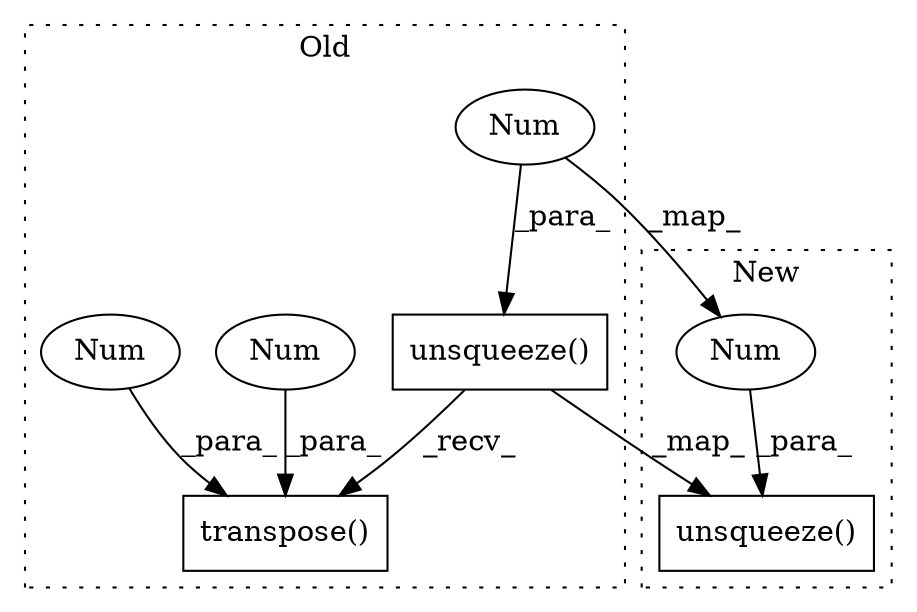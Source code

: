 digraph G {
subgraph cluster0 {
1 [label="unsqueeze()" a="75" s="4174,4188" l="13,1" shape="box"];
4 [label="Num" a="76" s="4187" l="1" shape="ellipse"];
5 [label="transpose()" a="75" s="4174,4204" l="26,1" shape="box"];
6 [label="Num" a="76" s="4203" l="1" shape="ellipse"];
7 [label="Num" a="76" s="4200" l="1" shape="ellipse"];
label = "Old";
style="dotted";
}
subgraph cluster1 {
2 [label="unsqueeze()" a="75" s="4211,4225" l="13,1" shape="box"];
3 [label="Num" a="76" s="4224" l="1" shape="ellipse"];
label = "New";
style="dotted";
}
1 -> 2 [label="_map_"];
1 -> 5 [label="_recv_"];
3 -> 2 [label="_para_"];
4 -> 1 [label="_para_"];
4 -> 3 [label="_map_"];
6 -> 5 [label="_para_"];
7 -> 5 [label="_para_"];
}